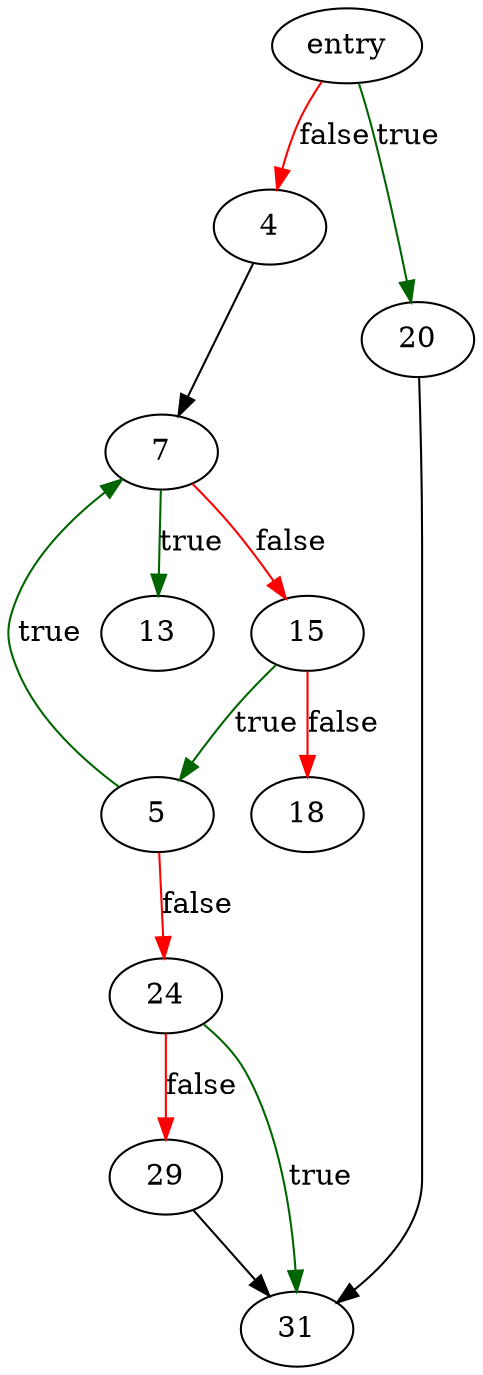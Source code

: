 digraph "finalize_tab_stops" {
	// Node definitions.
	0 [label=entry];
	4;
	5;
	7;
	13;
	15;
	18;
	20;
	24;
	29;
	31;

	// Edge definitions.
	0 -> 4 [
		color=red
		label=false
	];
	0 -> 20 [
		color=darkgreen
		label=true
	];
	4 -> 7;
	5 -> 7 [
		color=darkgreen
		label=true
	];
	5 -> 24 [
		color=red
		label=false
	];
	7 -> 13 [
		color=darkgreen
		label=true
	];
	7 -> 15 [
		color=red
		label=false
	];
	15 -> 5 [
		color=darkgreen
		label=true
	];
	15 -> 18 [
		color=red
		label=false
	];
	20 -> 31;
	24 -> 29 [
		color=red
		label=false
	];
	24 -> 31 [
		color=darkgreen
		label=true
	];
	29 -> 31;
}